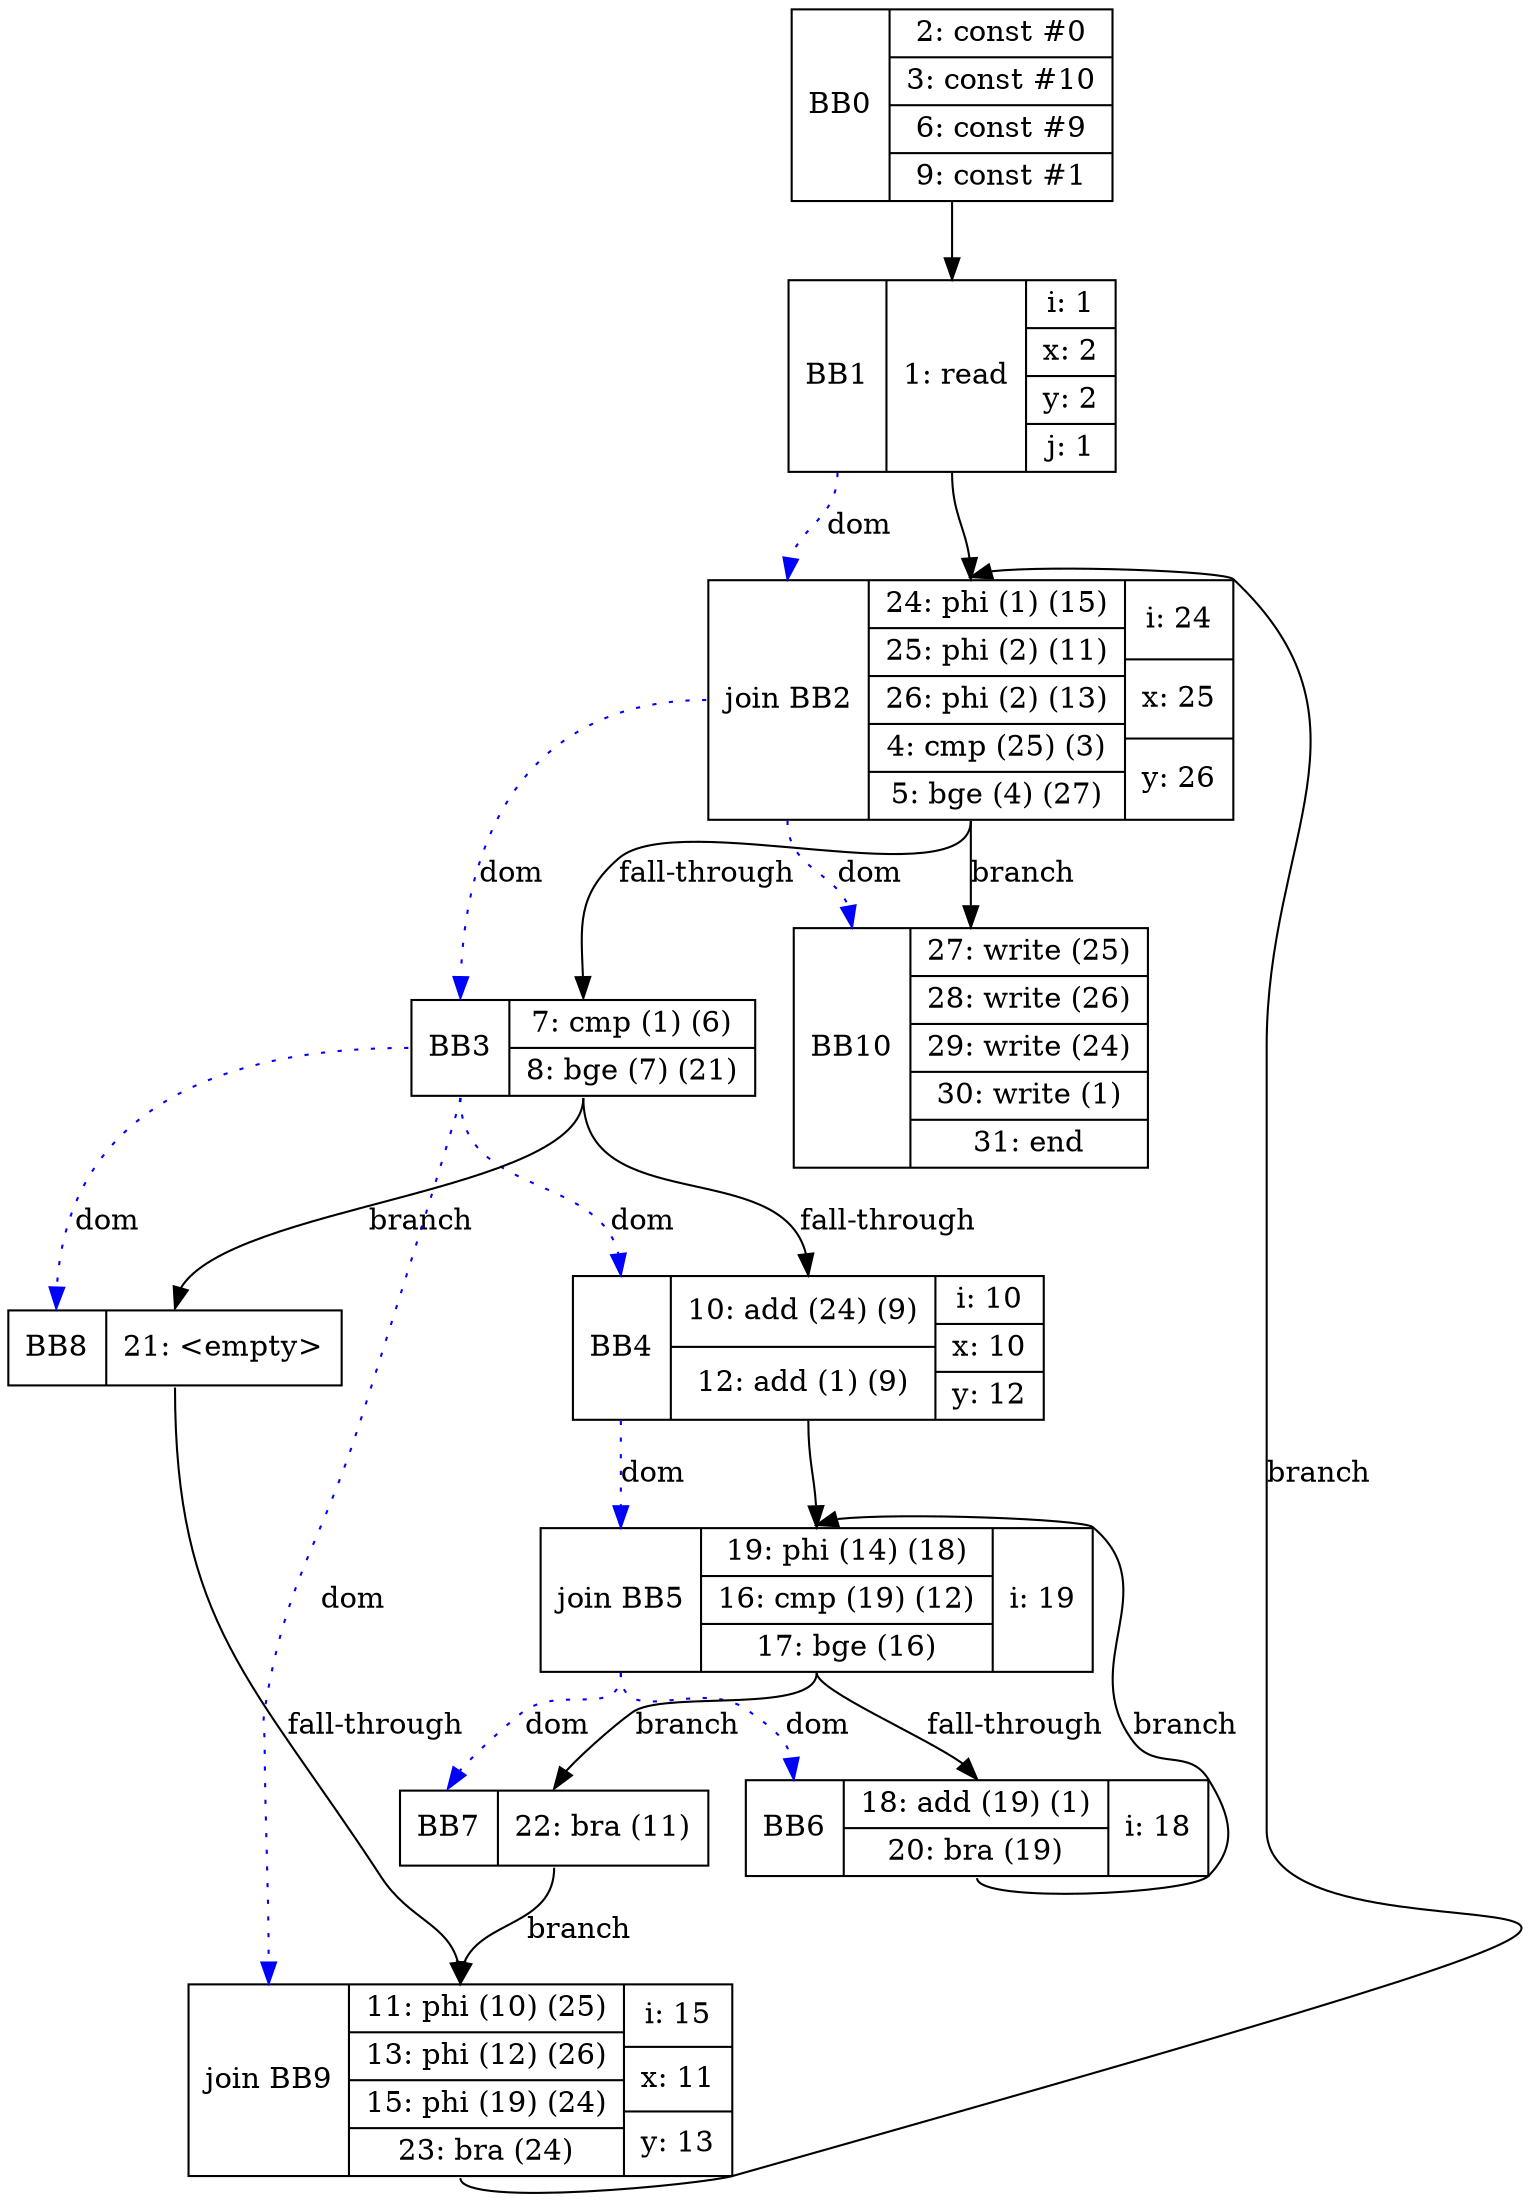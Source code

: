 digraph G {
bb0 [shape=record, label="<b>BB0 | {2: const #0|3: const #10|6: const #9|9: const #1}"];
bb1 [shape=record, label="<b>BB1 | {1: read}| {i: 1 | x: 2 | y: 2 | j: 1}"];
bb2 [shape=record, label="<b>join BB2 | {24: phi (1) (15)|25: phi (2) (11)|26: phi (2) (13)|4: cmp (25) (3)|5: bge (4) (27)}| {i: 24 | x: 25 | y: 26}"];
bb3 [shape=record, label="<b>BB3 | {7: cmp (1) (6)|8: bge (7) (21)}"];
bb4 [shape=record, label="<b>BB4 | {10: add (24) (9)|12: add (1) (9)}| {i: 10 | x: 10 | y: 12}"];
bb5 [shape=record, label="<b>join BB5 | {19: phi (14) (18)|16: cmp (19) (12)|17: bge (16)}| {i: 19}"];
bb6 [shape=record, label="<b>BB6 | {18: add (19) (1)|20: bra (19)}| {i: 18}"];
bb7 [shape=record, label="<b>BB7 | {22: bra (11)}"];
bb8 [shape=record, label="<b>BB8 | {21: \<empty\>}"];
bb9 [shape=record, label="<b>join BB9 | {11: phi (10) (25)|13: phi (12) (26)|15: phi (19) (24)|23: bra (24)}| {i: 15 | x: 11 | y: 13}"];
bb10 [shape=record, label="<b>BB10 | {27: write (25)|28: write (26)|29: write (24)|30: write (1)|31: end}"];
bb0:s -> bb1:n ;
bb1:s -> bb2:n ;
bb4:s -> bb5:n ;
bb9:s -> bb2:n [label="branch"];
bb2:s -> bb3:n [label="fall-through"];
bb3:s -> bb4:n [label="fall-through"];
bb6:s -> bb5:n [label="branch"];
bb5:s -> bb6:n [label="fall-through"];
bb5:s -> bb7:n [label="branch"];
bb3:s -> bb8:n [label="branch"];
bb7:s -> bb9:n [label="branch"];
bb8:s -> bb9:n [label="fall-through"];
bb2:s -> bb10:n [label="branch"];
bb1:b -> bb2:b [color=blue, style=dotted, label="dom"];
bb2:b -> bb3:b [color=blue, style=dotted, label="dom"];
bb3:b -> bb4:b [color=blue, style=dotted, label="dom"];
bb4:b -> bb5:b [color=blue, style=dotted, label="dom"];
bb5:b -> bb6:b [color=blue, style=dotted, label="dom"];
bb5:b -> bb7:b [color=blue, style=dotted, label="dom"];
bb3:b -> bb8:b [color=blue, style=dotted, label="dom"];
bb3:b -> bb9:b [color=blue, style=dotted, label="dom"];
bb2:b -> bb10:b [color=blue, style=dotted, label="dom"];
}